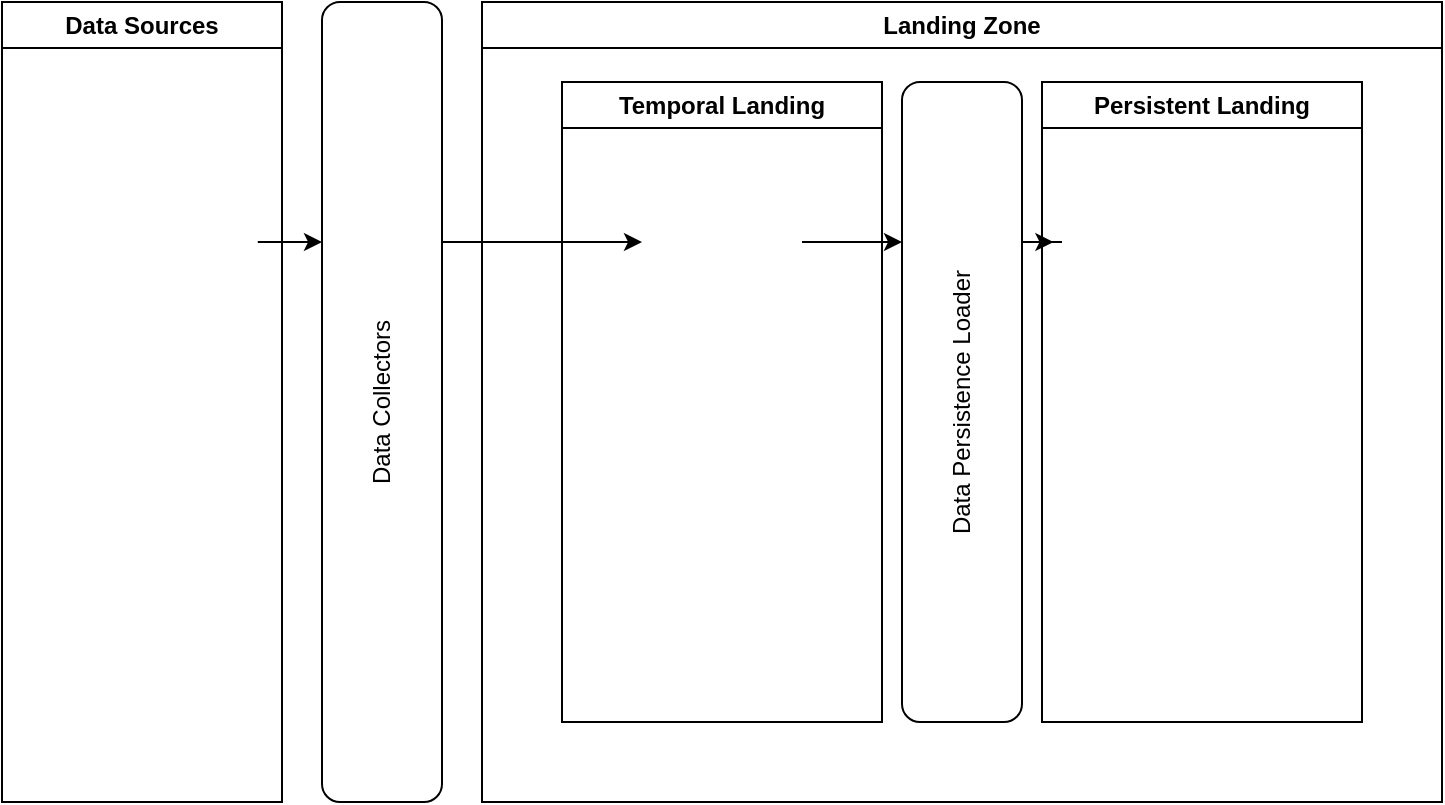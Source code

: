 <mxfile version="22.1.18" type="device">
  <diagram name="Page-1" id="QcY8pF3KMhk72lL9oD7g">
    <mxGraphModel dx="1062" dy="588" grid="1" gridSize="10" guides="1" tooltips="1" connect="1" arrows="1" fold="1" page="1" pageScale="1" pageWidth="850" pageHeight="1100" math="0" shadow="0">
      <root>
        <mxCell id="0" />
        <mxCell id="1" parent="0" />
        <mxCell id="C_PhknPC8fW5pxqQHv9r-3" value="Data Sources" style="swimlane;whiteSpace=wrap;html=1;" vertex="1" parent="1">
          <mxGeometry x="40" y="80" width="140" height="400" as="geometry" />
        </mxCell>
        <mxCell id="C_PhknPC8fW5pxqQHv9r-10" value="" style="shape=image;imageAspect=0;aspect=fixed;verticalLabelPosition=bottom;verticalAlign=top;image=https://datos.gob.es/sites/default/files/styles/success_image/public/success/images/idealista.jpg?itok=uX21SrOq;" vertex="1" parent="C_PhknPC8fW5pxqQHv9r-3">
          <mxGeometry x="12.11" y="85" width="115.78" height="70" as="geometry" />
        </mxCell>
        <mxCell id="C_PhknPC8fW5pxqQHv9r-11" value="Landing Zone" style="swimlane;whiteSpace=wrap;html=1;" vertex="1" parent="1">
          <mxGeometry x="280" y="80" width="480" height="400" as="geometry" />
        </mxCell>
        <mxCell id="C_PhknPC8fW5pxqQHv9r-13" value="Temporal Landing" style="swimlane;whiteSpace=wrap;html=1;" vertex="1" parent="C_PhknPC8fW5pxqQHv9r-11">
          <mxGeometry x="40" y="40" width="160" height="320" as="geometry" />
        </mxCell>
        <mxCell id="C_PhknPC8fW5pxqQHv9r-16" value="" style="shape=image;imageAspect=0;aspect=fixed;verticalLabelPosition=bottom;verticalAlign=top;image=https://cdn-icons-png.freepik.com/512/617/617570.png;" vertex="1" parent="C_PhknPC8fW5pxqQHv9r-13">
          <mxGeometry x="40" y="40" width="80" height="80" as="geometry" />
        </mxCell>
        <mxCell id="C_PhknPC8fW5pxqQHv9r-14" value="Persistent Landing" style="swimlane;whiteSpace=wrap;html=1;" vertex="1" parent="C_PhknPC8fW5pxqQHv9r-11">
          <mxGeometry x="280" y="40" width="160" height="320" as="geometry" />
        </mxCell>
        <mxCell id="C_PhknPC8fW5pxqQHv9r-15" value="" style="shape=image;imageAspect=0;aspect=fixed;verticalLabelPosition=bottom;verticalAlign=top;image=https://upload.wikimedia.org/wikipedia/commons/thumb/9/93/MongoDB_Logo.svg/2560px-MongoDB_Logo.svg.png;" vertex="1" parent="C_PhknPC8fW5pxqQHv9r-14">
          <mxGeometry x="5.71" y="60" width="148.57" height="40" as="geometry" />
        </mxCell>
        <mxCell id="C_PhknPC8fW5pxqQHv9r-22" style="edgeStyle=orthogonalEdgeStyle;rounded=0;orthogonalLoop=1;jettySize=auto;html=1;exitX=0.75;exitY=1;exitDx=0;exitDy=0;" edge="1" parent="C_PhknPC8fW5pxqQHv9r-11" source="C_PhknPC8fW5pxqQHv9r-18" target="C_PhknPC8fW5pxqQHv9r-15">
          <mxGeometry relative="1" as="geometry" />
        </mxCell>
        <mxCell id="C_PhknPC8fW5pxqQHv9r-18" value="Data Persistence Loader" style="rounded=1;whiteSpace=wrap;html=1;rotation=-90;" vertex="1" parent="C_PhknPC8fW5pxqQHv9r-11">
          <mxGeometry x="80" y="170" width="320" height="60" as="geometry" />
        </mxCell>
        <mxCell id="C_PhknPC8fW5pxqQHv9r-21" style="edgeStyle=orthogonalEdgeStyle;rounded=0;orthogonalLoop=1;jettySize=auto;html=1;entryX=0.75;entryY=0;entryDx=0;entryDy=0;" edge="1" parent="C_PhknPC8fW5pxqQHv9r-11" source="C_PhknPC8fW5pxqQHv9r-16" target="C_PhknPC8fW5pxqQHv9r-18">
          <mxGeometry relative="1" as="geometry" />
        </mxCell>
        <mxCell id="C_PhknPC8fW5pxqQHv9r-17" value="Data Collectors" style="rounded=1;whiteSpace=wrap;html=1;rotation=-90;" vertex="1" parent="1">
          <mxGeometry x="30" y="250" width="400" height="60" as="geometry" />
        </mxCell>
        <mxCell id="C_PhknPC8fW5pxqQHv9r-19" style="edgeStyle=orthogonalEdgeStyle;rounded=0;orthogonalLoop=1;jettySize=auto;html=1;" edge="1" parent="1" source="C_PhknPC8fW5pxqQHv9r-10">
          <mxGeometry relative="1" as="geometry">
            <mxPoint x="200" y="200" as="targetPoint" />
            <Array as="points">
              <mxPoint x="200" y="200" />
            </Array>
          </mxGeometry>
        </mxCell>
        <mxCell id="C_PhknPC8fW5pxqQHv9r-20" style="edgeStyle=orthogonalEdgeStyle;rounded=0;orthogonalLoop=1;jettySize=auto;html=1;exitX=0.75;exitY=1;exitDx=0;exitDy=0;" edge="1" parent="1" source="C_PhknPC8fW5pxqQHv9r-17" target="C_PhknPC8fW5pxqQHv9r-16">
          <mxGeometry relative="1" as="geometry">
            <Array as="points">
              <mxPoint x="260" y="200" />
            </Array>
          </mxGeometry>
        </mxCell>
      </root>
    </mxGraphModel>
  </diagram>
</mxfile>

